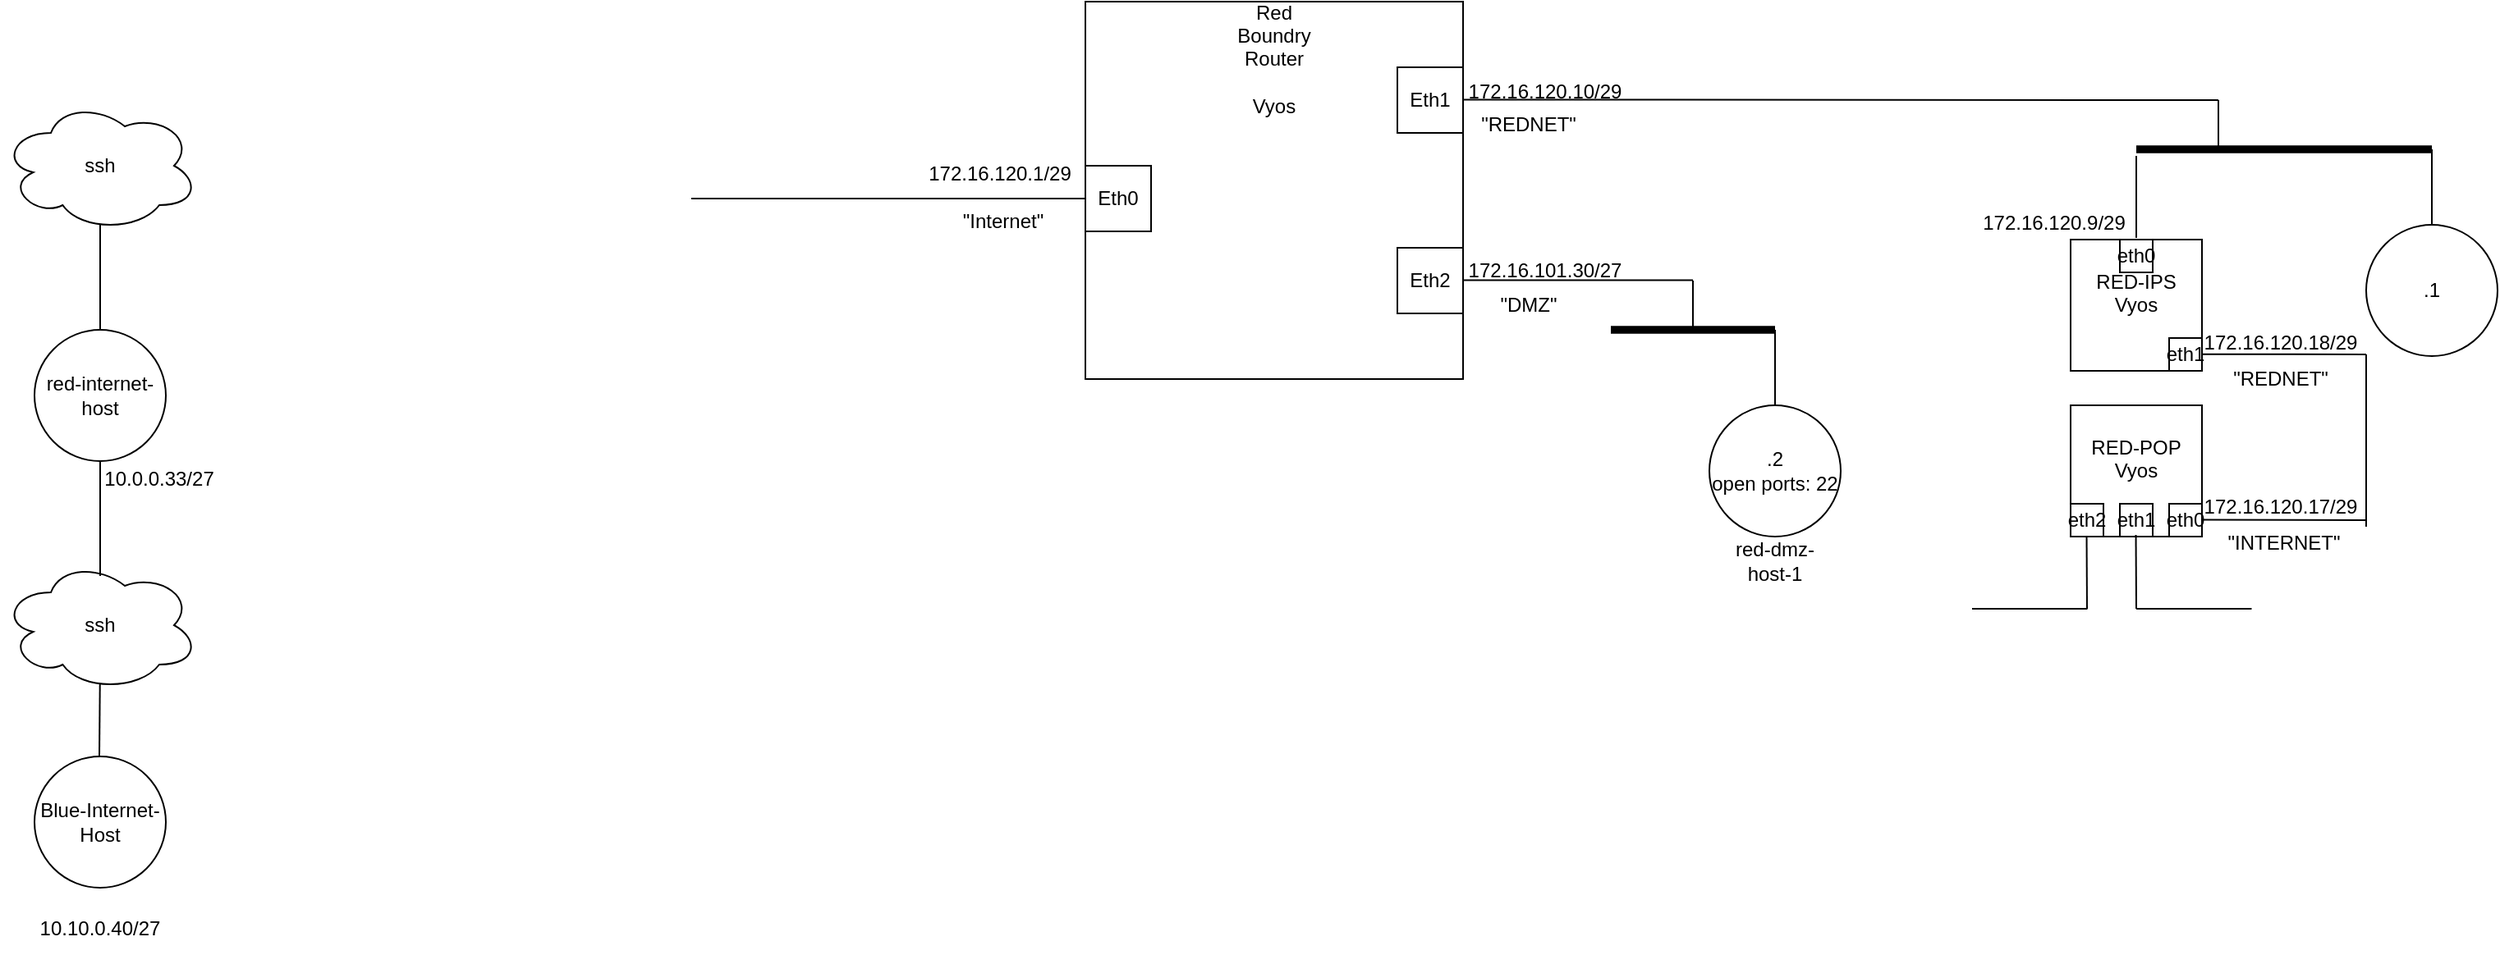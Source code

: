 <mxfile version="27.0.1">
  <diagram name="Page-1" id="n3rQ4XZsZPr-WHWTvmwM">
    <mxGraphModel dx="2946" dy="1123" grid="1" gridSize="10" guides="1" tooltips="1" connect="1" arrows="1" fold="1" page="1" pageScale="1" pageWidth="850" pageHeight="1100" math="0" shadow="0">
      <root>
        <mxCell id="0" />
        <mxCell id="1" parent="0" />
        <mxCell id="L5nCu_Zbsk3tijszvhnK-1" value="Blue-Internet-Host" style="ellipse;whiteSpace=wrap;html=1;aspect=fixed;" vertex="1" parent="1">
          <mxGeometry x="60" y="970" width="80" height="80" as="geometry" />
        </mxCell>
        <mxCell id="L5nCu_Zbsk3tijszvhnK-2" value="10.10.0.40/27" style="text;html=1;align=center;verticalAlign=middle;whiteSpace=wrap;rounded=0;" vertex="1" parent="1">
          <mxGeometry x="70" y="1060" width="60" height="30" as="geometry" />
        </mxCell>
        <mxCell id="L5nCu_Zbsk3tijszvhnK-3" value="" style="endArrow=none;html=1;rounded=0;" edge="1" parent="1">
          <mxGeometry width="50" height="50" relative="1" as="geometry">
            <mxPoint x="99.5" y="970" as="sourcePoint" />
            <mxPoint x="100" y="910" as="targetPoint" />
          </mxGeometry>
        </mxCell>
        <mxCell id="L5nCu_Zbsk3tijszvhnK-4" value="ssh" style="ellipse;shape=cloud;whiteSpace=wrap;html=1;" vertex="1" parent="1">
          <mxGeometry x="40" y="850" width="120" height="80" as="geometry" />
        </mxCell>
        <mxCell id="L5nCu_Zbsk3tijszvhnK-5" value="red-internet-host" style="ellipse;whiteSpace=wrap;html=1;aspect=fixed;" vertex="1" parent="1">
          <mxGeometry x="60" y="710" width="80" height="80" as="geometry" />
        </mxCell>
        <mxCell id="L5nCu_Zbsk3tijszvhnK-6" value="" style="endArrow=none;html=1;rounded=0;entryX=0.5;entryY=1;entryDx=0;entryDy=0;" edge="1" parent="1" target="L5nCu_Zbsk3tijszvhnK-5">
          <mxGeometry width="50" height="50" relative="1" as="geometry">
            <mxPoint x="100" y="860" as="sourcePoint" />
            <mxPoint x="150" y="820" as="targetPoint" />
          </mxGeometry>
        </mxCell>
        <mxCell id="L5nCu_Zbsk3tijszvhnK-7" value="10.0.0.33/27" style="text;html=1;align=center;verticalAlign=middle;whiteSpace=wrap;rounded=0;" vertex="1" parent="1">
          <mxGeometry x="106" y="786" width="60" height="30" as="geometry" />
        </mxCell>
        <mxCell id="L5nCu_Zbsk3tijszvhnK-8" value="" style="endArrow=none;html=1;rounded=0;" edge="1" parent="1">
          <mxGeometry width="50" height="50" relative="1" as="geometry">
            <mxPoint x="100" y="710" as="sourcePoint" />
            <mxPoint x="100" y="640" as="targetPoint" />
          </mxGeometry>
        </mxCell>
        <mxCell id="L5nCu_Zbsk3tijszvhnK-9" value="ssh" style="ellipse;shape=cloud;whiteSpace=wrap;html=1;" vertex="1" parent="1">
          <mxGeometry x="40" y="570" width="120" height="80" as="geometry" />
        </mxCell>
        <mxCell id="L5nCu_Zbsk3tijszvhnK-10" value="" style="endArrow=none;html=1;rounded=0;exitX=0.975;exitY=0.613;exitDx=0;exitDy=0;exitPerimeter=0;" edge="1" parent="1">
          <mxGeometry width="50" height="50" relative="1" as="geometry">
            <mxPoint x="460" y="630" as="sourcePoint" />
            <mxPoint x="700" y="630" as="targetPoint" />
          </mxGeometry>
        </mxCell>
        <mxCell id="L5nCu_Zbsk3tijszvhnK-11" value="" style="whiteSpace=wrap;html=1;aspect=fixed;" vertex="1" parent="1">
          <mxGeometry x="700" y="510" width="230" height="230" as="geometry" />
        </mxCell>
        <mxCell id="L5nCu_Zbsk3tijszvhnK-12" value="Red Boundry Route&lt;span style=&quot;background-color: transparent; color: light-dark(rgb(0, 0, 0), rgb(255, 255, 255));&quot;&gt;r&lt;/span&gt;&lt;div&gt;&lt;span style=&quot;background-color: transparent; color: light-dark(rgb(0, 0, 0), rgb(255, 255, 255));&quot;&gt;&lt;br&gt;&lt;/span&gt;&lt;/div&gt;&lt;div&gt;&lt;span style=&quot;background-color: transparent; color: light-dark(rgb(0, 0, 0), rgb(255, 255, 255));&quot;&gt;Vyos&lt;/span&gt;&lt;/div&gt;" style="text;html=1;align=center;verticalAlign=middle;whiteSpace=wrap;rounded=0;" vertex="1" parent="1">
          <mxGeometry x="785" y="530" width="60" height="30" as="geometry" />
        </mxCell>
        <mxCell id="L5nCu_Zbsk3tijszvhnK-13" value="172.16.120.1/29" style="text;html=1;align=center;verticalAlign=middle;whiteSpace=wrap;rounded=0;" vertex="1" parent="1">
          <mxGeometry x="618" y="600" width="60" height="30" as="geometry" />
        </mxCell>
        <mxCell id="L5nCu_Zbsk3tijszvhnK-14" value="Eth0" style="whiteSpace=wrap;html=1;aspect=fixed;" vertex="1" parent="1">
          <mxGeometry x="700" y="610" width="40" height="40" as="geometry" />
        </mxCell>
        <mxCell id="L5nCu_Zbsk3tijszvhnK-15" value="Eth2" style="whiteSpace=wrap;html=1;aspect=fixed;" vertex="1" parent="1">
          <mxGeometry x="890" y="660" width="40" height="40" as="geometry" />
        </mxCell>
        <mxCell id="L5nCu_Zbsk3tijszvhnK-16" value="Eth1" style="whiteSpace=wrap;html=1;aspect=fixed;" vertex="1" parent="1">
          <mxGeometry x="890" y="550" width="40" height="40" as="geometry" />
        </mxCell>
        <mxCell id="L5nCu_Zbsk3tijszvhnK-17" value="&quot;Internet&quot;" style="text;html=1;align=center;verticalAlign=middle;whiteSpace=wrap;rounded=0;" vertex="1" parent="1">
          <mxGeometry x="620" y="629" width="60" height="30" as="geometry" />
        </mxCell>
        <mxCell id="L5nCu_Zbsk3tijszvhnK-18" value="" style="endArrow=none;html=1;rounded=0;" edge="1" parent="1">
          <mxGeometry width="50" height="50" relative="1" as="geometry">
            <mxPoint x="930" y="569.71" as="sourcePoint" />
            <mxPoint x="1390" y="570" as="targetPoint" />
          </mxGeometry>
        </mxCell>
        <mxCell id="L5nCu_Zbsk3tijszvhnK-19" value="" style="endArrow=none;html=1;rounded=0;" edge="1" parent="1">
          <mxGeometry width="50" height="50" relative="1" as="geometry">
            <mxPoint x="930" y="679.71" as="sourcePoint" />
            <mxPoint x="1070" y="679.71" as="targetPoint" />
          </mxGeometry>
        </mxCell>
        <mxCell id="L5nCu_Zbsk3tijszvhnK-20" value="172.16.120.10/29" style="text;html=1;align=center;verticalAlign=middle;whiteSpace=wrap;rounded=0;" vertex="1" parent="1">
          <mxGeometry x="950" y="550" width="60" height="30" as="geometry" />
        </mxCell>
        <mxCell id="L5nCu_Zbsk3tijszvhnK-21" value="172.16.101.30/27" style="text;html=1;align=center;verticalAlign=middle;whiteSpace=wrap;rounded=0;" vertex="1" parent="1">
          <mxGeometry x="950" y="659" width="60" height="30" as="geometry" />
        </mxCell>
        <mxCell id="L5nCu_Zbsk3tijszvhnK-22" value="&quot;REDNET&quot;" style="text;html=1;align=center;verticalAlign=middle;whiteSpace=wrap;rounded=0;" vertex="1" parent="1">
          <mxGeometry x="940" y="570" width="60" height="30" as="geometry" />
        </mxCell>
        <mxCell id="L5nCu_Zbsk3tijszvhnK-23" value="&quot;DMZ&quot;" style="text;html=1;align=center;verticalAlign=middle;whiteSpace=wrap;rounded=0;" vertex="1" parent="1">
          <mxGeometry x="940" y="680" width="60" height="30" as="geometry" />
        </mxCell>
        <mxCell id="L5nCu_Zbsk3tijszvhnK-24" value="" style="endArrow=none;html=1;rounded=0;" edge="1" parent="1">
          <mxGeometry width="50" height="50" relative="1" as="geometry">
            <mxPoint x="1070" y="710" as="sourcePoint" />
            <mxPoint x="1070" y="680" as="targetPoint" />
          </mxGeometry>
        </mxCell>
        <mxCell id="L5nCu_Zbsk3tijszvhnK-25" value="" style="shape=link;html=1;rounded=0;strokeWidth=4;width=-3.714;" edge="1" parent="1">
          <mxGeometry width="100" relative="1" as="geometry">
            <mxPoint x="1020" y="710" as="sourcePoint" />
            <mxPoint x="1120" y="710" as="targetPoint" />
          </mxGeometry>
        </mxCell>
        <mxCell id="L5nCu_Zbsk3tijszvhnK-26" value="" style="endArrow=none;html=1;rounded=0;" edge="1" parent="1">
          <mxGeometry width="50" height="50" relative="1" as="geometry">
            <mxPoint x="1120" y="760" as="sourcePoint" />
            <mxPoint x="1120" y="710" as="targetPoint" />
          </mxGeometry>
        </mxCell>
        <mxCell id="L5nCu_Zbsk3tijszvhnK-27" value=".2&lt;div&gt;open ports: 22&lt;/div&gt;" style="ellipse;whiteSpace=wrap;html=1;aspect=fixed;" vertex="1" parent="1">
          <mxGeometry x="1080" y="756" width="80" height="80" as="geometry" />
        </mxCell>
        <mxCell id="L5nCu_Zbsk3tijszvhnK-28" value="red-dmz-host-1" style="text;html=1;align=center;verticalAlign=middle;whiteSpace=wrap;rounded=0;" vertex="1" parent="1">
          <mxGeometry x="1090" y="836" width="60" height="30" as="geometry" />
        </mxCell>
        <mxCell id="L5nCu_Zbsk3tijszvhnK-29" value="" style="endArrow=none;html=1;rounded=0;" edge="1" parent="1">
          <mxGeometry width="50" height="50" relative="1" as="geometry">
            <mxPoint x="1390" y="600" as="sourcePoint" />
            <mxPoint x="1390" y="570" as="targetPoint" />
          </mxGeometry>
        </mxCell>
        <mxCell id="L5nCu_Zbsk3tijszvhnK-30" value="" style="shape=link;html=1;rounded=0;strokeWidth=4;width=-3.714;" edge="1" parent="1">
          <mxGeometry width="100" relative="1" as="geometry">
            <mxPoint x="1340" y="600" as="sourcePoint" />
            <mxPoint x="1520" y="600" as="targetPoint" />
          </mxGeometry>
        </mxCell>
        <mxCell id="L5nCu_Zbsk3tijszvhnK-31" value="" style="endArrow=none;html=1;rounded=0;" edge="1" parent="1">
          <mxGeometry width="50" height="50" relative="1" as="geometry">
            <mxPoint x="1340" y="654" as="sourcePoint" />
            <mxPoint x="1340" y="604" as="targetPoint" />
          </mxGeometry>
        </mxCell>
        <mxCell id="L5nCu_Zbsk3tijszvhnK-32" value="RED-IPS&lt;div&gt;Vyos&lt;br&gt;&lt;div&gt;&lt;br&gt;&lt;/div&gt;&lt;/div&gt;" style="whiteSpace=wrap;html=1;aspect=fixed;" vertex="1" parent="1">
          <mxGeometry x="1300" y="655" width="80" height="80" as="geometry" />
        </mxCell>
        <mxCell id="L5nCu_Zbsk3tijszvhnK-33" value="eth0" style="whiteSpace=wrap;html=1;aspect=fixed;" vertex="1" parent="1">
          <mxGeometry x="1330" y="655" width="20" height="20" as="geometry" />
        </mxCell>
        <mxCell id="L5nCu_Zbsk3tijszvhnK-34" value="eth1" style="whiteSpace=wrap;html=1;aspect=fixed;" vertex="1" parent="1">
          <mxGeometry x="1360" y="715" width="20" height="20" as="geometry" />
        </mxCell>
        <mxCell id="L5nCu_Zbsk3tijszvhnK-35" value="" style="endArrow=none;html=1;rounded=0;" edge="1" parent="1">
          <mxGeometry width="50" height="50" relative="1" as="geometry">
            <mxPoint x="1380" y="724.83" as="sourcePoint" />
            <mxPoint x="1480" y="725" as="targetPoint" />
          </mxGeometry>
        </mxCell>
        <mxCell id="L5nCu_Zbsk3tijszvhnK-36" value="172.16.120.18/29" style="text;html=1;align=center;verticalAlign=middle;whiteSpace=wrap;rounded=0;" vertex="1" parent="1">
          <mxGeometry x="1420" y="710" width="16" height="15" as="geometry" />
        </mxCell>
        <mxCell id="L5nCu_Zbsk3tijszvhnK-37" value="172.16.120.9/29" style="text;html=1;align=center;verticalAlign=middle;whiteSpace=wrap;rounded=0;" vertex="1" parent="1">
          <mxGeometry x="1260" y="630" width="60" height="30" as="geometry" />
        </mxCell>
        <mxCell id="L5nCu_Zbsk3tijszvhnK-38" value="RED-POP&lt;div&gt;Vyos&lt;br&gt;&lt;div&gt;&lt;br&gt;&lt;/div&gt;&lt;/div&gt;" style="whiteSpace=wrap;html=1;aspect=fixed;" vertex="1" parent="1">
          <mxGeometry x="1300" y="756" width="80" height="80" as="geometry" />
        </mxCell>
        <mxCell id="L5nCu_Zbsk3tijszvhnK-39" value="eth0" style="whiteSpace=wrap;html=1;aspect=fixed;" vertex="1" parent="1">
          <mxGeometry x="1360" y="816" width="20" height="20" as="geometry" />
        </mxCell>
        <mxCell id="L5nCu_Zbsk3tijszvhnK-40" value="" style="endArrow=none;html=1;rounded=0;" edge="1" parent="1">
          <mxGeometry width="50" height="50" relative="1" as="geometry">
            <mxPoint x="1480" y="830" as="sourcePoint" />
            <mxPoint x="1480" y="725" as="targetPoint" />
          </mxGeometry>
        </mxCell>
        <mxCell id="L5nCu_Zbsk3tijszvhnK-41" value="" style="endArrow=none;html=1;rounded=0;" edge="1" parent="1">
          <mxGeometry width="50" height="50" relative="1" as="geometry">
            <mxPoint x="1380" y="825.8" as="sourcePoint" />
            <mxPoint x="1480" y="826" as="targetPoint" />
          </mxGeometry>
        </mxCell>
        <mxCell id="L5nCu_Zbsk3tijszvhnK-42" value="172.16.120.17/29" style="text;html=1;align=center;verticalAlign=middle;whiteSpace=wrap;rounded=0;" vertex="1" parent="1">
          <mxGeometry x="1420" y="810" width="16" height="15" as="geometry" />
        </mxCell>
        <mxCell id="L5nCu_Zbsk3tijszvhnK-43" value="eth1" style="whiteSpace=wrap;html=1;aspect=fixed;" vertex="1" parent="1">
          <mxGeometry x="1330" y="816" width="20" height="20" as="geometry" />
        </mxCell>
        <mxCell id="L5nCu_Zbsk3tijszvhnK-44" value="eth2" style="whiteSpace=wrap;html=1;aspect=fixed;" vertex="1" parent="1">
          <mxGeometry x="1300" y="816" width="20" height="20" as="geometry" />
        </mxCell>
        <mxCell id="L5nCu_Zbsk3tijszvhnK-45" value="" style="endArrow=none;html=1;rounded=0;" edge="1" parent="1">
          <mxGeometry width="50" height="50" relative="1" as="geometry">
            <mxPoint x="1520" y="650" as="sourcePoint" />
            <mxPoint x="1520" y="600" as="targetPoint" />
          </mxGeometry>
        </mxCell>
        <mxCell id="L5nCu_Zbsk3tijszvhnK-46" value=".1" style="ellipse;whiteSpace=wrap;html=1;aspect=fixed;" vertex="1" parent="1">
          <mxGeometry x="1480" y="646" width="80" height="80" as="geometry" />
        </mxCell>
        <mxCell id="L5nCu_Zbsk3tijszvhnK-47" value="&quot;REDNET&quot;" style="text;html=1;align=center;verticalAlign=middle;whiteSpace=wrap;rounded=0;" vertex="1" parent="1">
          <mxGeometry x="1398" y="725" width="60" height="30" as="geometry" />
        </mxCell>
        <mxCell id="L5nCu_Zbsk3tijszvhnK-48" value="&quot;INTERNET&quot;" style="text;html=1;align=center;verticalAlign=middle;whiteSpace=wrap;rounded=0;" vertex="1" parent="1">
          <mxGeometry x="1400" y="825" width="60" height="30" as="geometry" />
        </mxCell>
        <mxCell id="L5nCu_Zbsk3tijszvhnK-49" value="" style="endArrow=none;html=1;rounded=0;" edge="1" parent="1">
          <mxGeometry width="50" height="50" relative="1" as="geometry">
            <mxPoint x="1340" y="880" as="sourcePoint" />
            <mxPoint x="1339.76" y="835" as="targetPoint" />
          </mxGeometry>
        </mxCell>
        <mxCell id="L5nCu_Zbsk3tijszvhnK-50" value="" style="endArrow=none;html=1;rounded=0;" edge="1" parent="1">
          <mxGeometry width="50" height="50" relative="1" as="geometry">
            <mxPoint x="1310" y="880" as="sourcePoint" />
            <mxPoint x="1309.76" y="836" as="targetPoint" />
          </mxGeometry>
        </mxCell>
        <mxCell id="L5nCu_Zbsk3tijszvhnK-51" value="" style="endArrow=none;html=1;rounded=0;" edge="1" parent="1">
          <mxGeometry width="50" height="50" relative="1" as="geometry">
            <mxPoint x="1410.24" y="880" as="sourcePoint" />
            <mxPoint x="1340" y="880" as="targetPoint" />
          </mxGeometry>
        </mxCell>
        <mxCell id="L5nCu_Zbsk3tijszvhnK-52" value="" style="endArrow=none;html=1;rounded=0;" edge="1" parent="1">
          <mxGeometry width="50" height="50" relative="1" as="geometry">
            <mxPoint x="1310.24" y="880" as="sourcePoint" />
            <mxPoint x="1240" y="880" as="targetPoint" />
          </mxGeometry>
        </mxCell>
      </root>
    </mxGraphModel>
  </diagram>
</mxfile>
